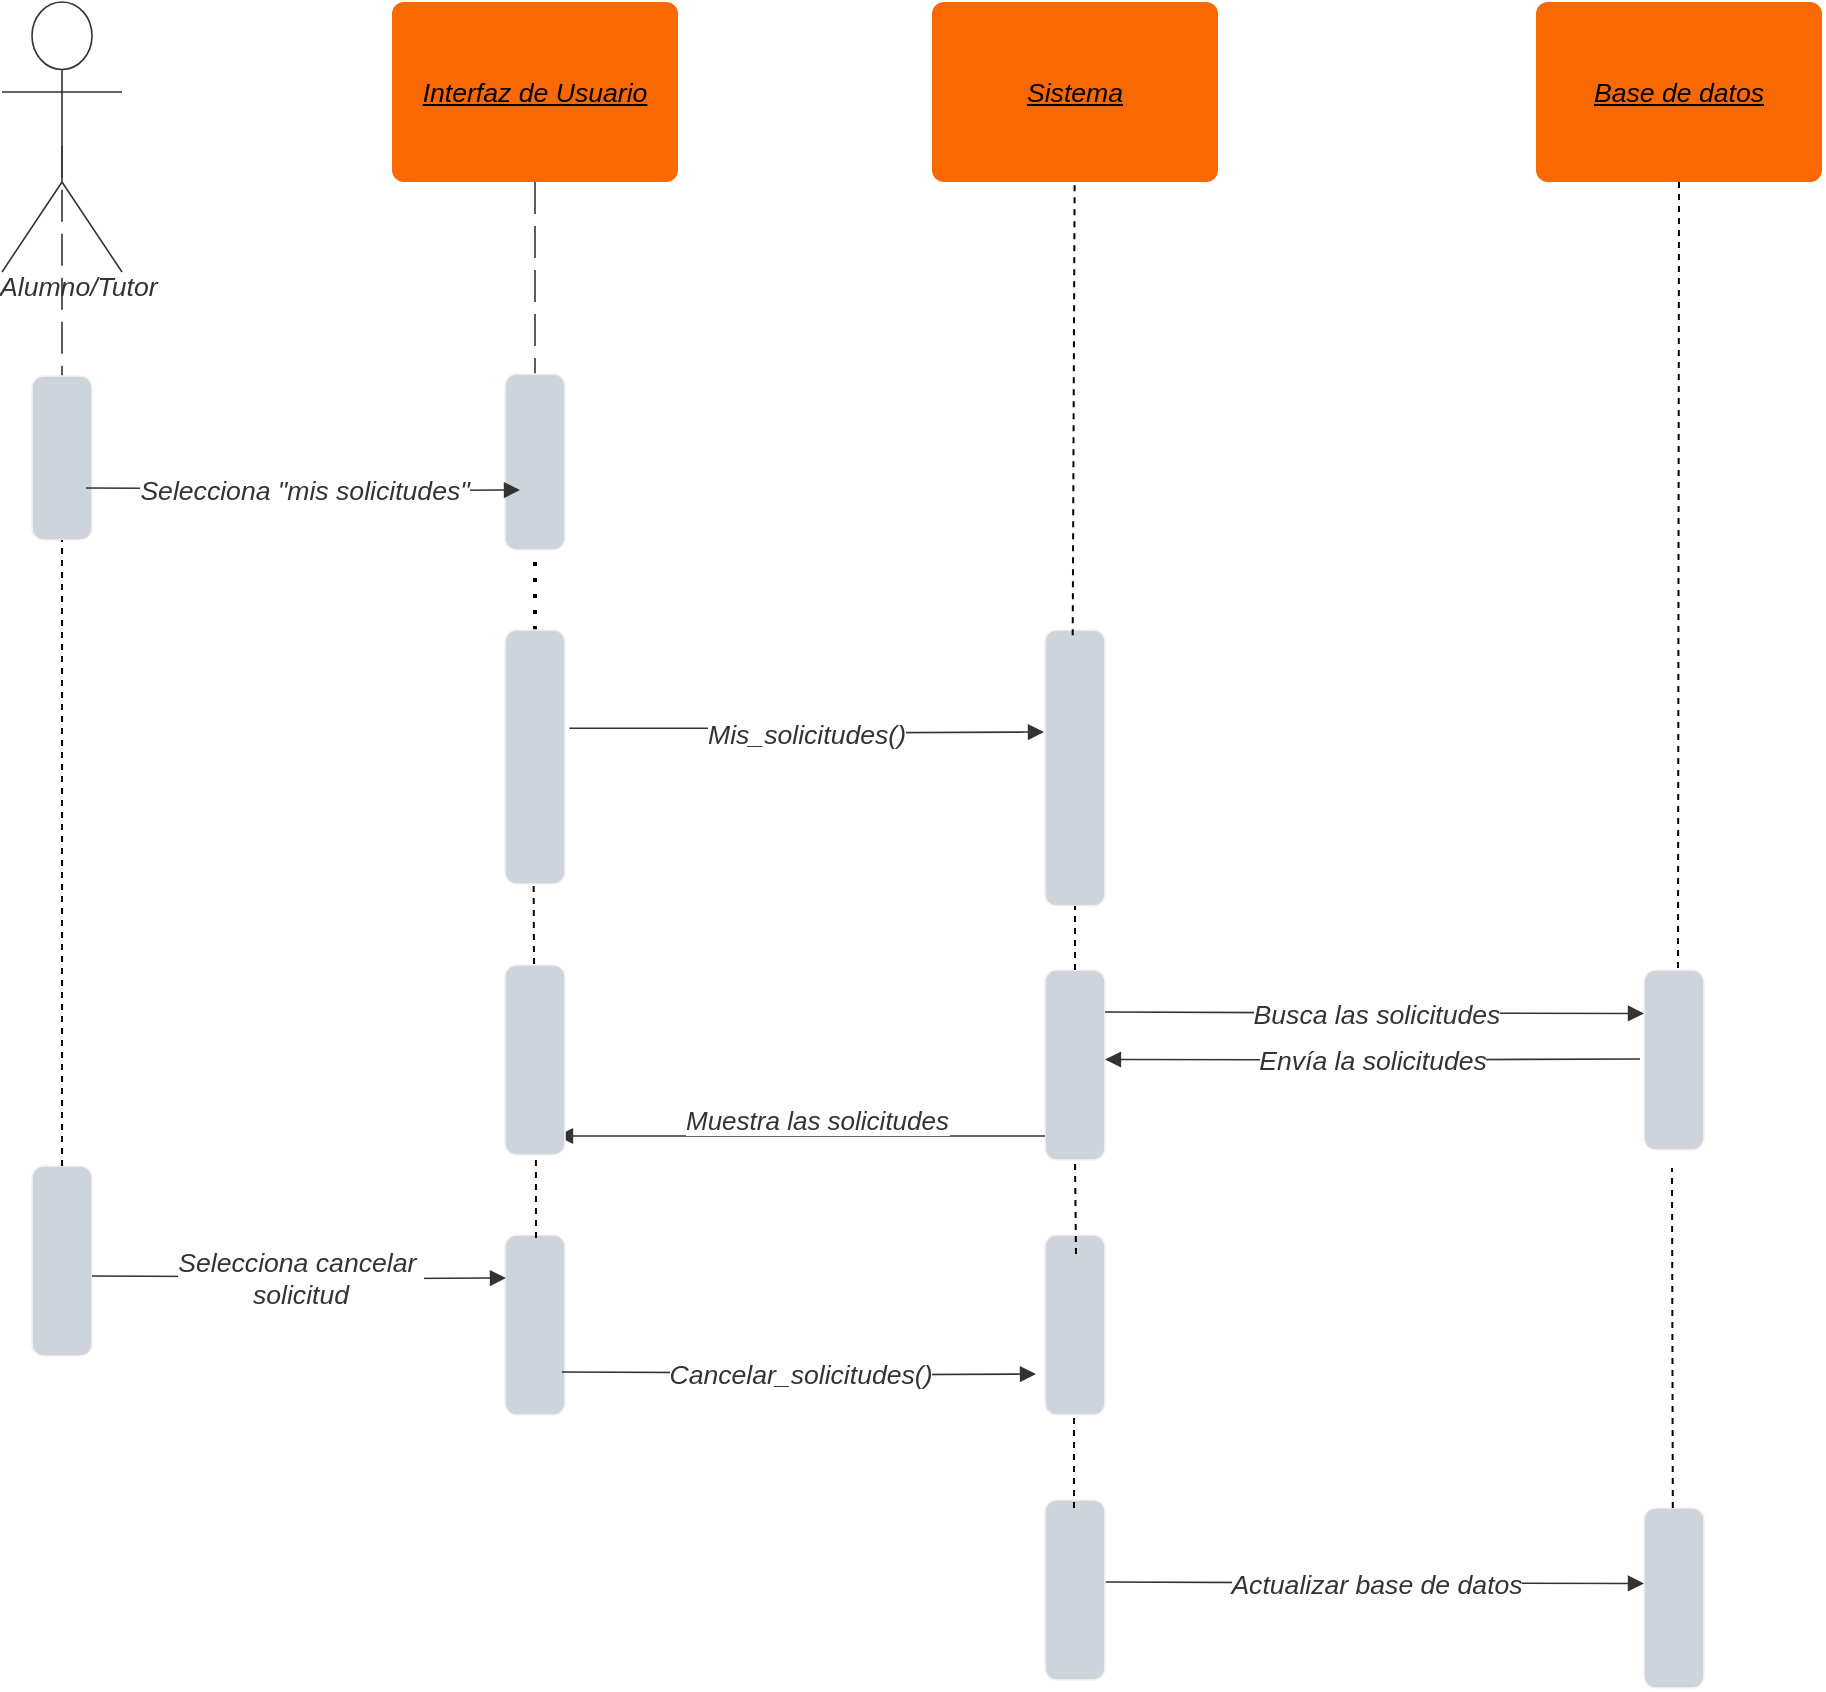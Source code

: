 <mxfile version="22.0.4" type="github">
  <diagram name="Page-1" id="SPEMcWW2XFxjMnRsLaje">
    <mxGraphModel dx="1400" dy="1165" grid="0" gridSize="10" guides="1" tooltips="1" connect="1" arrows="1" fold="1" page="0" pageScale="1" pageWidth="827" pageHeight="1169" math="0" shadow="0">
      <root>
        <mxCell id="0" />
        <mxCell id="1" parent="0" />
        <mxCell id="FvQxnWjkGqwbVPaszOC9-1" value="Interfaz de Usuario" style="html=1;overflow=block;blockSpacing=1;whiteSpace=wrap;fontSize=13.3;fontColor=#000000;fontStyle=6;align=center;spacing=0;strokeOpacity=0;fillOpacity=100;rounded=1;absoluteArcSize=1;arcSize=12;fillColor=#fa6800;strokeWidth=0.8;strokeColor=#C73500;" vertex="1" parent="1">
          <mxGeometry x="508" y="-115" width="143" height="90" as="geometry" />
        </mxCell>
        <mxCell id="FvQxnWjkGqwbVPaszOC9-2" value="Sistema" style="html=1;overflow=block;blockSpacing=1;whiteSpace=wrap;fontSize=13.3;fontColor=#000000;fontStyle=6;align=center;spacing=0;strokeOpacity=0;fillOpacity=100;rounded=1;absoluteArcSize=1;arcSize=12;fillColor=#fa6800;strokeWidth=0.8;strokeColor=#C73500;" vertex="1" parent="1">
          <mxGeometry x="778" y="-115" width="143" height="90" as="geometry" />
        </mxCell>
        <mxCell id="FvQxnWjkGqwbVPaszOC9-3" value="Alumno/Tutor" style="html=1;overflow=block;blockSpacing=1;shape=umlActor;labelPosition=center;verticalLabelPosition=bottom;verticalAlign=top;whiteSpace=nowrap;fontSize=13.3;fontColor=#333333;fontStyle=2;align=center;spacing=0;strokeColor=#333333;strokeOpacity=100;fillOpacity=100;rounded=1;absoluteArcSize=1;arcSize=12;fillColor=#ffffff;strokeWidth=0.8;lucidId=Yu5MdgyV5tNR;" vertex="1" parent="1">
          <mxGeometry x="313" y="-115" width="60" height="135" as="geometry" />
        </mxCell>
        <mxCell id="FvQxnWjkGqwbVPaszOC9-4" value="" style="html=1;jettySize=18;whiteSpace=wrap;fontSize=13;strokeColor=#333333;strokeOpacity=100;strokeWidth=0.8;rounded=1;arcSize=10;edgeStyle=orthogonalEdgeStyle;startArrow=none;endArrow=block;endFill=1;exitX=1.074;exitY=0.387;exitPerimeter=0;lucidId=Yu5M8hheeUyh;exitDx=0;exitDy=0;" edge="1" parent="1" source="FvQxnWjkGqwbVPaszOC9-16">
          <mxGeometry width="100" height="100" relative="1" as="geometry">
            <Array as="points" />
            <mxPoint x="834" y="250" as="targetPoint" />
          </mxGeometry>
        </mxCell>
        <mxCell id="FvQxnWjkGqwbVPaszOC9-5" value="Mis_solicitudes()" style="text;html=1;resizable=0;labelBackgroundColor=default;align=center;verticalAlign=middle;fontStyle=2;fontColor=#333333;fontSize=13.3;" vertex="1" parent="FvQxnWjkGqwbVPaszOC9-4">
          <mxGeometry relative="1" as="geometry">
            <mxPoint as="offset" />
          </mxGeometry>
        </mxCell>
        <mxCell id="FvQxnWjkGqwbVPaszOC9-6" value="" style="html=1;jettySize=18;whiteSpace=wrap;fontSize=13;fontFamily=helvetica;strokeColor=#333333;strokeOpacity=100;dashed=1;fixDash=1;dashPattern=16 6;strokeWidth=0.8;rounded=0;startArrow=none;endArrow=none;exitX=0.5;exitY=1;exitPerimeter=0;entryX=0.5;entryY=0.432;entryPerimeter=0;lucidId=Yu5M4GIAFP0a;" edge="1" parent="1" source="FvQxnWjkGqwbVPaszOC9-1" target="FvQxnWjkGqwbVPaszOC9-7">
          <mxGeometry width="100" height="100" relative="1" as="geometry">
            <Array as="points" />
            <mxPoint x="580" y="-25" as="sourcePoint" />
            <mxPoint x="579.5" y="584.92" as="targetPoint" />
          </mxGeometry>
        </mxCell>
        <mxCell id="FvQxnWjkGqwbVPaszOC9-7" value="" style="html=1;overflow=block;blockSpacing=1;whiteSpace=wrap;fontSize=13;spacing=0;strokeColor=#f2f2f2;strokeOpacity=100;fillOpacity=100;rounded=1;absoluteArcSize=1;arcSize=12;fillColor=#ced4db;strokeWidth=0.8;lucidId=Yu5MhR-oMSno;" vertex="1" parent="1">
          <mxGeometry x="564.5" y="71" width="30" height="88" as="geometry" />
        </mxCell>
        <mxCell id="FvQxnWjkGqwbVPaszOC9-8" value="" style="html=1;jettySize=18;whiteSpace=wrap;fontSize=13;strokeColor=#333333;strokeOpacity=100;dashed=1;fixDash=1;dashPattern=16 6;strokeWidth=0.8;rounded=1;arcSize=10;edgeStyle=orthogonalEdgeStyle;startArrow=none;endArrow=none;exitX=0.5;exitY=0.532;exitPerimeter=0;lucidId=Yu5Migy3NWk_;" edge="1" parent="1" source="FvQxnWjkGqwbVPaszOC9-3" target="FvQxnWjkGqwbVPaszOC9-9">
          <mxGeometry width="100" height="100" relative="1" as="geometry">
            <Array as="points" />
            <mxPoint x="348" y="313" as="targetPoint" />
            <mxPoint x="343" y="-15" as="sourcePoint" />
          </mxGeometry>
        </mxCell>
        <mxCell id="FvQxnWjkGqwbVPaszOC9-9" value="" style="html=1;overflow=block;blockSpacing=1;whiteSpace=wrap;fontSize=13;spacing=0;strokeColor=#f2f2f2;strokeOpacity=100;fillOpacity=100;rounded=1;absoluteArcSize=1;arcSize=12;fillColor=#ced4db;strokeWidth=0.8;lucidId=Yu5MhR-oMSno;" vertex="1" parent="1">
          <mxGeometry x="328" y="72" width="30" height="82" as="geometry" />
        </mxCell>
        <mxCell id="FvQxnWjkGqwbVPaszOC9-10" value="" style="points=[[1.013,0.586,0]];html=1;overflow=block;blockSpacing=1;whiteSpace=wrap;fontSize=13;spacing=0;strokeColor=#f2f2f2;strokeOpacity=100;fillOpacity=100;rounded=1;absoluteArcSize=1;arcSize=12;fillColor=#ced4db;strokeWidth=0.8;lucidId=Yu5MsRc69goB;" vertex="1" parent="1">
          <mxGeometry x="834.5" y="199" width="30" height="138" as="geometry" />
        </mxCell>
        <mxCell id="FvQxnWjkGqwbVPaszOC9-11" value="" style="html=1;jettySize=18;whiteSpace=wrap;fontSize=13;strokeColor=#333333;strokeOpacity=100;strokeWidth=0.8;rounded=1;arcSize=10;edgeStyle=orthogonalEdgeStyle;startArrow=none;endArrow=block;endFill=1;lucidId=Yu5M0A2JVvTe;" edge="1" parent="1">
          <mxGeometry width="100" height="100" relative="1" as="geometry">
            <Array as="points" />
            <mxPoint x="355" y="128" as="sourcePoint" />
            <mxPoint x="572" y="129" as="targetPoint" />
          </mxGeometry>
        </mxCell>
        <mxCell id="FvQxnWjkGqwbVPaszOC9-12" value="Selecciona &quot;mis solicitudes&quot;" style="text;html=1;resizable=0;labelBackgroundColor=default;align=center;verticalAlign=middle;fontStyle=2;fontColor=#333333;fontSize=13.3;" vertex="1" parent="FvQxnWjkGqwbVPaszOC9-11">
          <mxGeometry relative="1" as="geometry">
            <mxPoint as="offset" />
          </mxGeometry>
        </mxCell>
        <mxCell id="FvQxnWjkGqwbVPaszOC9-13" value="" style="html=1;overflow=block;blockSpacing=1;whiteSpace=wrap;fontSize=13;spacing=0;strokeColor=#f2f2f2;strokeOpacity=100;fillOpacity=100;rounded=1;absoluteArcSize=1;arcSize=12;fillColor=#ced4db;strokeWidth=0.8;lucidId=Yu5MydJHa4al;" vertex="1" parent="1">
          <mxGeometry x="834.5" y="369" width="30" height="95" as="geometry" />
        </mxCell>
        <mxCell id="FvQxnWjkGqwbVPaszOC9-14" value="" style="endArrow=none;dashed=1;html=1;dashPattern=1 3;strokeWidth=2;rounded=0;entryX=0.5;entryY=1;entryDx=0;entryDy=0;exitX=0.5;exitY=0;exitDx=0;exitDy=0;" edge="1" parent="1" source="FvQxnWjkGqwbVPaszOC9-16" target="FvQxnWjkGqwbVPaszOC9-7">
          <mxGeometry width="50" height="50" relative="1" as="geometry">
            <mxPoint x="554.5" y="372" as="sourcePoint" />
            <mxPoint x="604.5" y="322" as="targetPoint" />
          </mxGeometry>
        </mxCell>
        <mxCell id="FvQxnWjkGqwbVPaszOC9-15" value="" style="endArrow=none;dashed=1;html=1;rounded=0;exitX=0.5;exitY=0;exitDx=0;exitDy=0;" edge="1" parent="1" source="FvQxnWjkGqwbVPaszOC9-13" target="FvQxnWjkGqwbVPaszOC9-10">
          <mxGeometry width="50" height="50" relative="1" as="geometry">
            <mxPoint x="802" y="391" as="sourcePoint" />
            <mxPoint x="852" y="341" as="targetPoint" />
          </mxGeometry>
        </mxCell>
        <mxCell id="FvQxnWjkGqwbVPaszOC9-16" value="" style="html=1;overflow=block;blockSpacing=1;whiteSpace=wrap;fontSize=13;spacing=0;strokeColor=#f2f2f2;strokeOpacity=100;fillOpacity=100;rounded=1;absoluteArcSize=1;arcSize=12;fillColor=#ced4db;strokeWidth=0.8;lucidId=Yu5MhR-oMSno;" vertex="1" parent="1">
          <mxGeometry x="564.5" y="199" width="30" height="127" as="geometry" />
        </mxCell>
        <mxCell id="FvQxnWjkGqwbVPaszOC9-17" value="" style="endArrow=none;dashed=1;html=1;rounded=0;exitX=0.462;exitY=0.019;exitDx=0;exitDy=0;exitPerimeter=0;" edge="1" parent="1" source="FvQxnWjkGqwbVPaszOC9-10" target="FvQxnWjkGqwbVPaszOC9-2">
          <mxGeometry width="50" height="50" relative="1" as="geometry">
            <mxPoint x="849.05" y="183" as="sourcePoint" />
            <mxPoint x="849.05" y="151" as="targetPoint" />
          </mxGeometry>
        </mxCell>
        <mxCell id="FvQxnWjkGqwbVPaszOC9-18" value="Base de datos" style="html=1;overflow=block;blockSpacing=1;whiteSpace=wrap;fontSize=13.3;fontColor=#000000;fontStyle=6;align=center;spacing=0;strokeOpacity=0;fillOpacity=100;rounded=1;absoluteArcSize=1;arcSize=12;fillColor=#fa6800;strokeWidth=0.8;strokeColor=#C73500;" vertex="1" parent="1">
          <mxGeometry x="1080" y="-115" width="143" height="90" as="geometry" />
        </mxCell>
        <mxCell id="FvQxnWjkGqwbVPaszOC9-19" value="" style="html=1;overflow=block;blockSpacing=1;whiteSpace=wrap;fontSize=13;spacing=0;strokeColor=#f2f2f2;strokeOpacity=100;fillOpacity=100;rounded=1;absoluteArcSize=1;arcSize=12;fillColor=#ced4db;strokeWidth=0.8;lucidId=Yu5MydJHa4al;" vertex="1" parent="1">
          <mxGeometry x="1134" y="369" width="30" height="90" as="geometry" />
        </mxCell>
        <mxCell id="FvQxnWjkGqwbVPaszOC9-20" value="" style="html=1;overflow=block;blockSpacing=1;whiteSpace=wrap;fontSize=13;spacing=0;strokeColor=#f2f2f2;strokeOpacity=100;fillOpacity=100;rounded=1;absoluteArcSize=1;arcSize=12;fillColor=#ced4db;strokeWidth=0.8;lucidId=Yu5MydJHa4al;" vertex="1" parent="1">
          <mxGeometry x="834.5" y="501.5" width="30" height="90" as="geometry" />
        </mxCell>
        <mxCell id="FvQxnWjkGqwbVPaszOC9-21" value="" style="html=1;jettySize=18;whiteSpace=wrap;fontSize=13;strokeColor=#333333;strokeOpacity=100;strokeWidth=0.8;rounded=1;arcSize=10;edgeStyle=orthogonalEdgeStyle;startArrow=none;endArrow=block;endFill=1;lucidId=Yu5M0A2JVvTe;entryX=0;entryY=0.5;entryDx=0;entryDy=0;" edge="1" parent="1">
          <mxGeometry width="100" height="100" relative="1" as="geometry">
            <Array as="points" />
            <mxPoint x="864.5" y="390" as="sourcePoint" />
            <mxPoint x="1134" y="390.75" as="targetPoint" />
          </mxGeometry>
        </mxCell>
        <mxCell id="FvQxnWjkGqwbVPaszOC9-22" value="Busca las solicitudes" style="text;html=1;resizable=0;labelBackgroundColor=default;align=center;verticalAlign=middle;fontStyle=2;fontColor=#333333;fontSize=13.3;" vertex="1" parent="FvQxnWjkGqwbVPaszOC9-21">
          <mxGeometry relative="1" as="geometry">
            <mxPoint as="offset" />
          </mxGeometry>
        </mxCell>
        <mxCell id="FvQxnWjkGqwbVPaszOC9-23" value="" style="html=1;jettySize=18;whiteSpace=wrap;fontSize=13;strokeColor=#333333;strokeOpacity=100;strokeWidth=0.8;rounded=1;arcSize=10;edgeStyle=orthogonalEdgeStyle;startArrow=none;endArrow=block;endFill=1;lucidId=Yu5M0A2JVvTe;entryX=1;entryY=0.75;entryDx=0;entryDy=0;" edge="1" parent="1">
          <mxGeometry width="100" height="100" relative="1" as="geometry">
            <Array as="points" />
            <mxPoint x="1132" y="413.47" as="sourcePoint" />
            <mxPoint x="864.5" y="413.72" as="targetPoint" />
          </mxGeometry>
        </mxCell>
        <mxCell id="FvQxnWjkGqwbVPaszOC9-24" value="Envía la solicitudes" style="text;html=1;resizable=0;labelBackgroundColor=default;align=center;verticalAlign=middle;fontStyle=2;fontColor=#333333;fontSize=13.3;" vertex="1" parent="FvQxnWjkGqwbVPaszOC9-23">
          <mxGeometry relative="1" as="geometry">
            <mxPoint as="offset" />
          </mxGeometry>
        </mxCell>
        <mxCell id="FvQxnWjkGqwbVPaszOC9-25" value="" style="endArrow=none;dashed=1;html=1;rounded=0;entryX=0.5;entryY=1;entryDx=0;entryDy=0;" edge="1" parent="1" target="FvQxnWjkGqwbVPaszOC9-18">
          <mxGeometry width="50" height="50" relative="1" as="geometry">
            <mxPoint x="1151" y="368" as="sourcePoint" />
            <mxPoint x="1151.26" y="324" as="targetPoint" />
          </mxGeometry>
        </mxCell>
        <mxCell id="FvQxnWjkGqwbVPaszOC9-26" value="" style="html=1;overflow=block;blockSpacing=1;whiteSpace=wrap;fontSize=13;spacing=0;strokeColor=#f2f2f2;strokeOpacity=100;fillOpacity=100;rounded=1;absoluteArcSize=1;arcSize=12;fillColor=#ced4db;strokeWidth=0.8;lucidId=Yu5MydJHa4al;" vertex="1" parent="1">
          <mxGeometry x="564.5" y="501.5" width="30" height="90" as="geometry" />
        </mxCell>
        <mxCell id="FvQxnWjkGqwbVPaszOC9-27" value="" style="endArrow=none;dashed=1;html=1;rounded=0;" edge="1" parent="1">
          <mxGeometry width="50" height="50" relative="1" as="geometry">
            <mxPoint x="580" y="503" as="sourcePoint" />
            <mxPoint x="579.94" y="456" as="targetPoint" />
          </mxGeometry>
        </mxCell>
        <mxCell id="FvQxnWjkGqwbVPaszOC9-28" value="" style="endArrow=none;dashed=1;html=1;rounded=0;entryX=0.5;entryY=1;entryDx=0;entryDy=0;" edge="1" parent="1" target="FvQxnWjkGqwbVPaszOC9-13">
          <mxGeometry width="50" height="50" relative="1" as="geometry">
            <mxPoint x="850" y="511" as="sourcePoint" />
            <mxPoint x="849.2" y="504" as="targetPoint" />
          </mxGeometry>
        </mxCell>
        <mxCell id="FvQxnWjkGqwbVPaszOC9-29" value="" style="html=1;overflow=block;blockSpacing=1;whiteSpace=wrap;fontSize=13;spacing=0;strokeColor=#f2f2f2;strokeOpacity=100;fillOpacity=100;rounded=1;absoluteArcSize=1;arcSize=12;fillColor=#ced4db;strokeWidth=0.8;lucidId=Yu5MydJHa4al;" vertex="1" parent="1">
          <mxGeometry x="328" y="467" width="30" height="95" as="geometry" />
        </mxCell>
        <mxCell id="FvQxnWjkGqwbVPaszOC9-30" value="" style="endArrow=none;dashed=1;html=1;rounded=0;exitX=0.5;exitY=0;exitDx=0;exitDy=0;entryX=0.5;entryY=1;entryDx=0;entryDy=0;" edge="1" parent="1" source="FvQxnWjkGqwbVPaszOC9-29" target="FvQxnWjkGqwbVPaszOC9-9">
          <mxGeometry width="50" height="50" relative="1" as="geometry">
            <mxPoint x="290" y="377" as="sourcePoint" />
            <mxPoint x="291" y="150" as="targetPoint" />
          </mxGeometry>
        </mxCell>
        <mxCell id="FvQxnWjkGqwbVPaszOC9-31" value="" style="html=1;jettySize=18;whiteSpace=wrap;fontSize=13;strokeColor=#333333;strokeOpacity=100;strokeWidth=0.8;rounded=1;arcSize=10;edgeStyle=orthogonalEdgeStyle;startArrow=none;endArrow=block;endFill=1;lucidId=Yu5M0A2JVvTe;" edge="1" parent="1">
          <mxGeometry width="100" height="100" relative="1" as="geometry">
            <Array as="points" />
            <mxPoint x="358" y="522" as="sourcePoint" />
            <mxPoint x="565" y="523" as="targetPoint" />
          </mxGeometry>
        </mxCell>
        <mxCell id="FvQxnWjkGqwbVPaszOC9-32" value="Selecciona cancelar&amp;nbsp;&lt;br&gt;solicitud" style="text;html=1;resizable=0;labelBackgroundColor=default;align=center;verticalAlign=middle;fontStyle=2;fontColor=#333333;fontSize=13.3;" vertex="1" parent="FvQxnWjkGqwbVPaszOC9-31">
          <mxGeometry relative="1" as="geometry">
            <mxPoint as="offset" />
          </mxGeometry>
        </mxCell>
        <mxCell id="FvQxnWjkGqwbVPaszOC9-33" value="" style="html=1;jettySize=18;whiteSpace=wrap;fontSize=13;fontFamily=helvetica;strokeColor=#333333;strokeOpacity=100;strokeWidth=0.8;rounded=0;startArrow=none;endArrow=block;endFill=1;exitX=0;exitY=0.5;lucidId=Yu5MB3FtIlV_;exitDx=0;exitDy=0;entryX=0.953;entryY=0.628;entryDx=0;entryDy=0;entryPerimeter=0;" edge="1" parent="1">
          <mxGeometry width="100" height="100" relative="1" as="geometry">
            <Array as="points" />
            <mxPoint x="834.5" y="452" as="sourcePoint" />
            <mxPoint x="590.5" y="452" as="targetPoint" />
          </mxGeometry>
        </mxCell>
        <mxCell id="FvQxnWjkGqwbVPaszOC9-34" value="" style="html=1;overflow=block;blockSpacing=1;whiteSpace=wrap;fontSize=13;spacing=0;strokeColor=#f2f2f2;strokeOpacity=100;fillOpacity=100;rounded=1;absoluteArcSize=1;arcSize=12;fillColor=#ced4db;strokeWidth=0.8;lucidId=Yu5MydJHa4al;" vertex="1" parent="1">
          <mxGeometry x="564.5" y="366.5" width="30" height="95" as="geometry" />
        </mxCell>
        <mxCell id="FvQxnWjkGqwbVPaszOC9-35" value="" style="endArrow=none;dashed=1;html=1;rounded=0;" edge="1" parent="1">
          <mxGeometry width="50" height="50" relative="1" as="geometry">
            <mxPoint x="579" y="366" as="sourcePoint" />
            <mxPoint x="578.83" y="326" as="targetPoint" />
          </mxGeometry>
        </mxCell>
        <mxCell id="FvQxnWjkGqwbVPaszOC9-36" value="" style="html=1;jettySize=18;whiteSpace=wrap;fontSize=13;strokeColor=#333333;strokeOpacity=100;strokeWidth=0.8;rounded=1;arcSize=10;edgeStyle=orthogonalEdgeStyle;startArrow=none;endArrow=block;endFill=1;lucidId=Yu5M0A2JVvTe;" edge="1" parent="1">
          <mxGeometry width="100" height="100" relative="1" as="geometry">
            <Array as="points" />
            <mxPoint x="593" y="570" as="sourcePoint" />
            <mxPoint x="830" y="571" as="targetPoint" />
          </mxGeometry>
        </mxCell>
        <mxCell id="FvQxnWjkGqwbVPaszOC9-37" value="Cancelar_solicitudes()" style="text;html=1;resizable=0;labelBackgroundColor=default;align=center;verticalAlign=middle;fontStyle=2;fontColor=#333333;fontSize=13.3;" vertex="1" parent="FvQxnWjkGqwbVPaszOC9-36">
          <mxGeometry relative="1" as="geometry">
            <mxPoint as="offset" />
          </mxGeometry>
        </mxCell>
        <mxCell id="FvQxnWjkGqwbVPaszOC9-38" value="" style="html=1;overflow=block;blockSpacing=1;whiteSpace=wrap;fontSize=13;spacing=0;strokeColor=#f2f2f2;strokeOpacity=100;fillOpacity=100;rounded=1;absoluteArcSize=1;arcSize=12;fillColor=#ced4db;strokeWidth=0.8;lucidId=Yu5MydJHa4al;" vertex="1" parent="1">
          <mxGeometry x="1134" y="638" width="30" height="90" as="geometry" />
        </mxCell>
        <mxCell id="FvQxnWjkGqwbVPaszOC9-39" value="" style="html=1;jettySize=18;whiteSpace=wrap;fontSize=13;strokeColor=#333333;strokeOpacity=100;strokeWidth=0.8;rounded=1;arcSize=10;edgeStyle=orthogonalEdgeStyle;startArrow=none;endArrow=block;endFill=1;lucidId=Yu5M0A2JVvTe;entryX=0;entryY=0.5;entryDx=0;entryDy=0;" edge="1" parent="1">
          <mxGeometry width="100" height="100" relative="1" as="geometry">
            <Array as="points" />
            <mxPoint x="864.5" y="675" as="sourcePoint" />
            <mxPoint x="1134" y="675.75" as="targetPoint" />
          </mxGeometry>
        </mxCell>
        <mxCell id="FvQxnWjkGqwbVPaszOC9-40" value="Actualizar base de datos" style="text;html=1;resizable=0;labelBackgroundColor=default;align=center;verticalAlign=middle;fontStyle=2;fontColor=#333333;fontSize=13.3;" vertex="1" parent="FvQxnWjkGqwbVPaszOC9-39">
          <mxGeometry relative="1" as="geometry">
            <mxPoint as="offset" />
          </mxGeometry>
        </mxCell>
        <mxCell id="FvQxnWjkGqwbVPaszOC9-41" value="" style="html=1;overflow=block;blockSpacing=1;whiteSpace=wrap;fontSize=13;spacing=0;strokeColor=#f2f2f2;strokeOpacity=100;fillOpacity=100;rounded=1;absoluteArcSize=1;arcSize=12;fillColor=#ced4db;strokeWidth=0.8;lucidId=Yu5MydJHa4al;" vertex="1" parent="1">
          <mxGeometry x="834.5" y="634" width="30" height="90" as="geometry" />
        </mxCell>
        <mxCell id="FvQxnWjkGqwbVPaszOC9-42" value="" style="endArrow=none;dashed=1;html=1;rounded=0;entryX=0.5;entryY=1;entryDx=0;entryDy=0;" edge="1" parent="1">
          <mxGeometry width="50" height="50" relative="1" as="geometry">
            <mxPoint x="849" y="638" as="sourcePoint" />
            <mxPoint x="849" y="591" as="targetPoint" />
          </mxGeometry>
        </mxCell>
        <mxCell id="FvQxnWjkGqwbVPaszOC9-43" value="" style="endArrow=none;dashed=1;html=1;rounded=0;" edge="1" parent="1">
          <mxGeometry width="50" height="50" relative="1" as="geometry">
            <mxPoint x="1148.41" y="638" as="sourcePoint" />
            <mxPoint x="1148" y="468" as="targetPoint" />
          </mxGeometry>
        </mxCell>
        <mxCell id="FvQxnWjkGqwbVPaszOC9-44" value="&lt;span style=&quot;color: rgb(51, 51, 51); font-family: Helvetica; font-size: 13px; font-style: italic; font-variant-ligatures: normal; font-variant-caps: normal; font-weight: 400; letter-spacing: normal; orphans: 2; text-align: center; text-indent: 0px; text-transform: none; widows: 2; word-spacing: 0px; -webkit-text-stroke-width: 0px; background-color: rgb(255, 255, 255); text-decoration-thickness: initial; text-decoration-style: initial; text-decoration-color: initial; float: none; display: inline !important;&quot;&gt;Muestra las solicitudes&lt;/span&gt;" style="text;whiteSpace=wrap;html=1;" vertex="1" parent="1">
          <mxGeometry x="653" y="429.5" width="148" height="32" as="geometry" />
        </mxCell>
      </root>
    </mxGraphModel>
  </diagram>
</mxfile>
